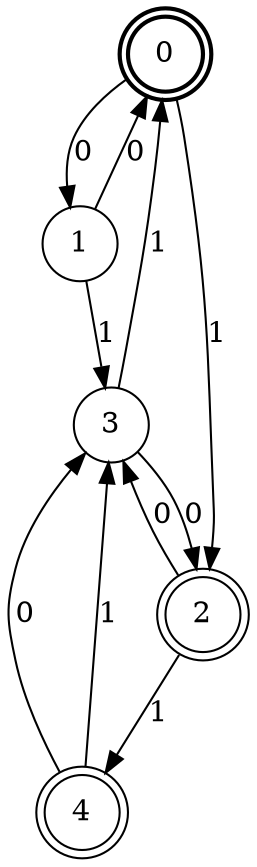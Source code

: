 digraph Automat {
    node [shape = circle];
    0 [style = "bold"];
    0 [peripheries=2]
    0 -> 1 [label = "0"];
    0 -> 2 [label = "1"];
    1 -> 0 [label = "0"];
    1 -> 3 [label = "1"];
    2 [peripheries=2]
    2 -> 3 [label = "0"];
    2 -> 4 [label = "1"];
    3 -> 2 [label = "0"];
    3 -> 0 [label = "1"];
    4 [peripheries=2]
    4 -> 3 [label = "0"];
    4 -> 3 [label = "1"];
}

